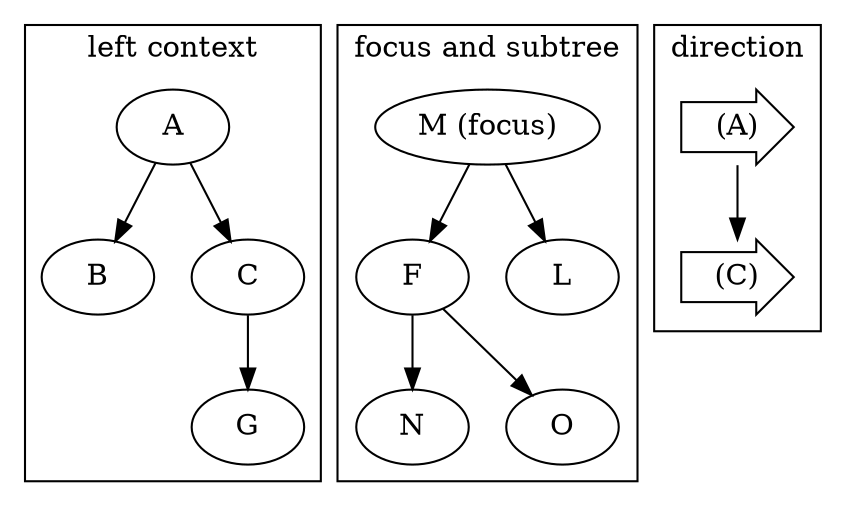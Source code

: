 // digraph Zipper {
//     // Left context path from the root to the parent of the focus node
//     subgraph cluster_left_context {
//         label = "Left Context";
//         A;
//         B;
//         C;
//         G;
//         A -> B;
//         A -> C;
//         C -> G;
//     }
// 
//     // Focus node and its subtree
//     subgraph cluster_focus_subtree {
//         label = "Focus and Subtree";
//         F [label="F (Focus)"];
//         N;
//         O;
//         F -> N;
//         F -> O;
//     }
// 
//     // Right context, including the siblings of the focus node
//     subgraph cluster_right_context {
//         label = "Right Context";
//         M;
//         L;
//         M -> L;
//     }
// 
//     subgraph cluster_paths {
//         label = "Path";
//         "(A)" [shape=rarrow];
//         "(C)" [shape=rarrow];
//         "(M)" [shape=larrow];
//         "(A)" -> "(C)" -> "(M)";
//     }
// }
// 


// digraph tree {
//   rankdir=TD;
//   A [label="A"];
//   B [label="B"];
//   C [label="C"];
//   F [label="F"];
//   G [label="G"];
//   L [label="L"];
//   M [label="M"];
//   N [label="N"];
//   A -> B;
//   A -> C;
//   C -> M;
//   C -> G;
//   M -> L;
//   M -> F;
//   F -> N;
//   F -> O;
// }

// digraph tree {
//   rankdir=TD;
//   F [label="F"];
//   L [label="L"];
//   M [label="M"];
//   N [label="N"];
//   O [label="O"];
//   M -> F;
//   F -> N;
//   F -> O;
//   M -> L
// }

digraph zipper {
    // left context path from the root to the parent of the focus node
    subgraph cluster_left_context {
        label = "left context";
        A;
        B;
        C;
        G;
        A -> B;
        A -> C;
        C -> G;
    }

    // focus node and its subtree
    subgraph cluster_focus_subtree {
        label = "focus and subtree";
        M [label="M (focus)"];
        F;
        L;
        N;
        O;
        M -> F;
        M -> L;
        F -> N;
        F -> O;
        // assuming no subtree for M as it's not specified
    }

    // right context, including the siblings of the focus node
    subgraph cluster_right_context {
        label="right context";

    }

    subgraph cluster_paths {
        label = "direction";
        "(A)" [shape=rarrow];
        "(C)" [shape=rarrow];
        "(A)" -> "(C)";

    }
}

